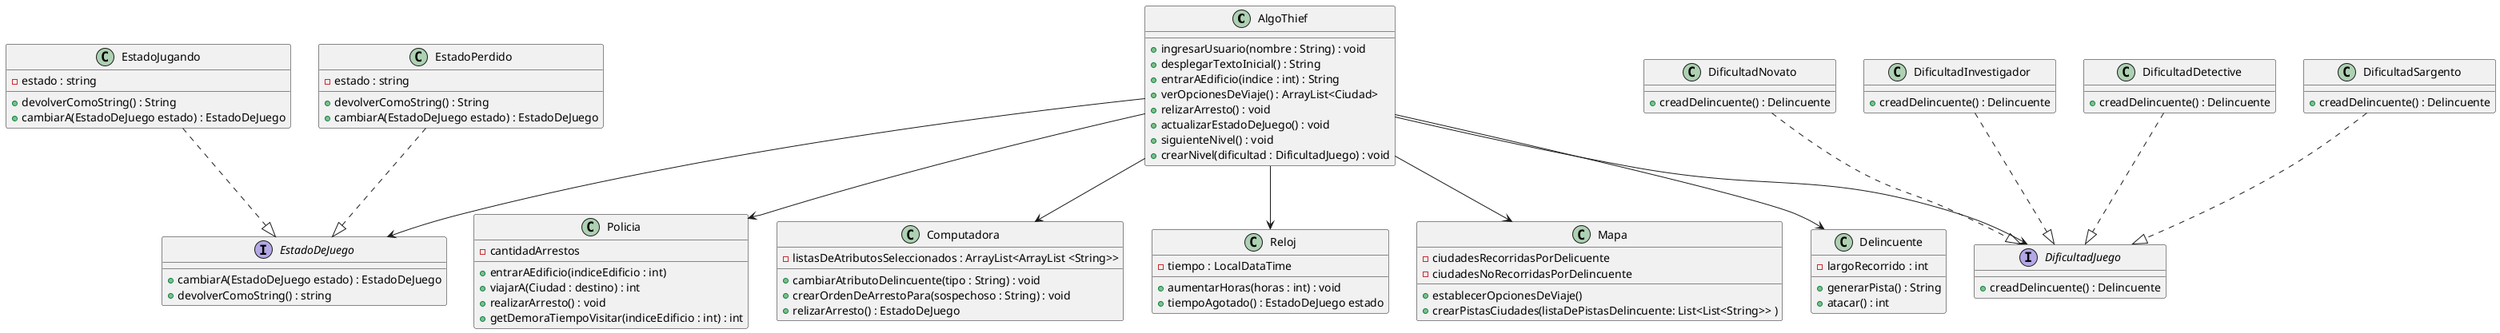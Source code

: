 @startuml
class AlgoThief{

    + ingresarUsuario(nombre : String) : void
    + desplegarTextoInicial() : String
    + entrarAEdificio(indice : int) : String
    + verOpcionesDeViaje() : ArrayList<Ciudad>
    + relizarArresto() : void
    + actualizarEstadoDeJuego() : void
    + siguienteNivel() : void
    + crearNivel(dificultad : DificultadJuego) : void
}

class Policia{
    -cantidadArrestos

    + entrarAEdificio(indiceEdificio : int)
    + viajarA(Ciudad : destino) : int
    + realizarArresto() : void
    + getDemoraTiempoVisitar(indiceEdificio : int) : int

}


class Computadora{
   - listasDeAtributosSeleccionados : ArrayList<ArrayList <String>>

   + cambiarAtributoDelincuente(tipo : String) : void
   + crearOrdenDeArrestoPara(sospechoso : String) : void
   + relizarArresto() : EstadoDeJuego
}

interface EstadoDeJuego{
    + cambiarA(EstadoDeJuego estado) : EstadoDeJuego
    + devolverComoString() : string

}

class EstadoJugando {
    - estado : string
    + devolverComoString() : String
    + cambiarA(EstadoDeJuego estado) : EstadoDeJuego

}

class EstadoPerdido {
    - estado : string
    + devolverComoString() : String
    + cambiarA(EstadoDeJuego estado) : EstadoDeJuego

}

class Reloj{
    - tiempo : LocalDataTime

    + aumentarHoras(horas : int) : void
    + tiempoAgotado() : EstadoDeJuego estado

}

class Mapa{
    - ciudadesRecorridasPorDelicuente
    - ciudadesNoRecorridasPorDelincuente

    +  establecerOpcionesDeViaje()
    + crearPistasCiudades(listaDePistasDelincuente: List<List<String>> )
}

class Delincuente{
    - largoRecorrido : int
    + generarPista() : String
    + atacar() : int
}

interface DificultadJuego{
    + creadDelincuente() : Delincuente
}

class DificultadNovato{
    + creadDelincuente() : Delincuente
}

class DificultadInvestigador{
    + creadDelincuente() : Delincuente
}

class DificultadDetective{
    + creadDelincuente() : Delincuente
}

class DificultadSargento{
    + creadDelincuente() : Delincuente
}

AlgoThief --> Policia
AlgoThief --> Computadora
AlgoThief --> Mapa
AlgoThief --> Reloj
AlgoThief --> Delincuente
AlgoThief --> EstadoDeJuego
AlgoThief --> DificultadJuego
EstadoJugando ..|> EstadoDeJuego
EstadoPerdido ..|> EstadoDeJuego
DificultadDetective ..|> DificultadJuego
DificultadNovato ..|> DificultadJuego
DificultadSargento ..|> DificultadJuego
DificultadInvestigador ..|> DificultadJuego

@enduml